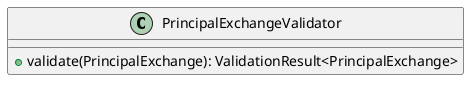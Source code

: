 @startuml

    class PrincipalExchangeValidator [[PrincipalExchangeValidator.html]] {
        +validate(PrincipalExchange): ValidationResult<PrincipalExchange>
    }

@enduml
